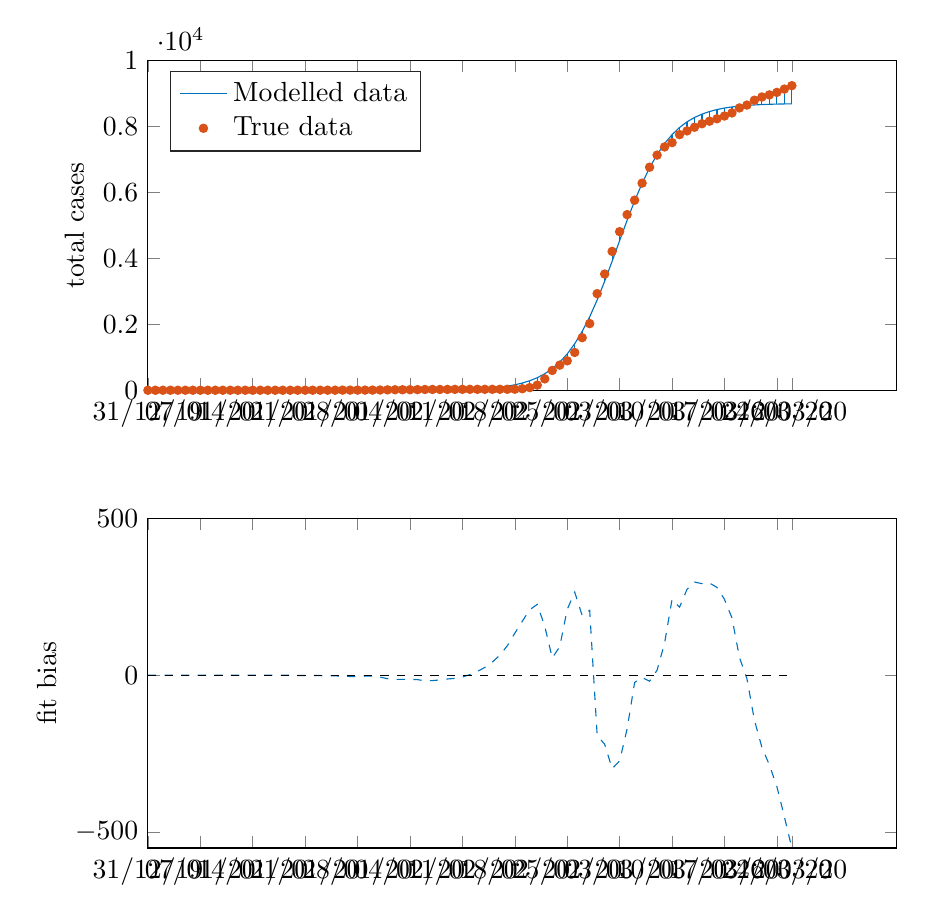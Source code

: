 % This file was created by matlab2tikz.
% Minimal pgfplots version: 1.3
%
\definecolor{mycolor1}{rgb}{0.0,0.447,0.741}%
\definecolor{mycolor2}{rgb}{0.85,0.325,0.098}%
%
\begin{tikzpicture}

\begin{axis}[%
width=9.509cm,
height=4.186cm,
at={(0cm,5.814cm)},
scale only axis,
xmin=0,
xmax=100,
xtick={0,7,14,21,28,35,42,49,56,63,70,77,84,86},
xticklabels={{31/12/19},{07/01/20},{14/01/20},{21/01/20},{28/01/20},{04/02/20},{11/02/20},{18/02/20},{25/02/20},{03/03/20},{10/03/20},{17/03/20},{24/03/20},{26/03/20}},
ymin=0,
ymax=10000,
ylabel={total cases},
legend style={at={(0.03,0.97)},anchor=north west,legend cell align=left,align=left,draw=white!15!black}
]
\addplot [color=mycolor1,solid]
  table[row sep=crcr]{%
0	0\\
1	0\\
2	0\\
3	0\\
4	0\\
5	0\\
6	0\\
7	0\\
8	0\\
9	0\\
10	0\\
11	0\\
12	0\\
13	0\\
14	0\\
15	0\\
16	0\\
17	0\\
18	0\\
19	0\\
20	0\\
21	0\\
22	0\\
23	0\\
24	0\\
25	0\\
26	0\\
27	0\\
28	0\\
29	1\\
30	1\\
31	1\\
32	1\\
33	2\\
34	2\\
35	3\\
36	4\\
37	5\\
38	7\\
39	9\\
40	13\\
41	17\\
42	22\\
43	30\\
44	40\\
45	53\\
46	70\\
47	93\\
48	124\\
49	165\\
50	218\\
51	289\\
52	381\\
53	501\\
54	656\\
55	853\\
56	1102\\
57	1411\\
58	1785\\
59	2229\\
60	2739\\
61	3306\\
62	3914\\
63	4539\\
64	5157\\
65	5743\\
66	6277\\
67	6748\\
68	7150\\
69	7484\\
70	7755\\
71	7972\\
72	8143\\
73	8276\\
74	8378\\
75	8456\\
76	8516\\
77	8562\\
78	8596\\
79	8622\\
80	8641\\
81	8656\\
82	8667\\
83	8675\\
84	8682\\
85	8686\\
86	8690\\
};
\addlegendentry{Modelled data};

\addplot[only marks,mark=*,mark options={},mark size=1.5pt,color=mycolor2] plot table[row sep=crcr,]{%
0	0\\
1	0\\
2	0\\
3	0\\
4	0\\
5	0\\
6	0\\
7	0\\
8	0\\
9	0\\
10	0\\
11	0\\
12	0\\
13	0\\
14	0\\
15	0\\
16	0\\
17	0\\
18	0\\
19	0\\
20	1\\
21	1\\
22	1\\
23	1\\
24	2\\
25	2\\
26	3\\
27	4\\
28	4\\
29	4\\
30	4\\
31	7\\
32	12\\
33	15\\
34	15\\
35	16\\
36	18\\
37	23\\
38	24\\
39	24\\
40	25\\
41	27\\
42	28\\
43	28\\
44	28\\
45	28\\
46	28\\
47	29\\
48	30\\
49	31\\
50	46\\
51	80\\
52	155\\
53	345\\
54	601\\
55	762\\
56	892\\
57	1146\\
58	1595\\
59	2022\\
60	2931\\
61	3526\\
62	4212\\
63	4812\\
64	5328\\
65	5766\\
66	6284\\
67	6767\\
68	7134\\
69	7382\\
70	7513\\
71	7755\\
72	7869\\
73	7979\\
74	8086\\
75	8162\\
76	8236\\
77	8320\\
78	8413\\
79	8565\\
80	8652\\
81	8799\\
82	8897\\
83	8961\\
84	9037\\
85	9137\\
86	9241\\
};
\addlegendentry{True data};

\addplot [color=mycolor1,solid,forget plot]
  table[row sep=crcr]{%
0	0\\
0	0\\
};
\addplot [color=mycolor1,solid,forget plot]
  table[row sep=crcr]{%
1	0\\
1	0\\
};
\addplot [color=mycolor1,solid,forget plot]
  table[row sep=crcr]{%
2	0\\
2	0\\
};
\addplot [color=mycolor1,solid,forget plot]
  table[row sep=crcr]{%
3	0\\
3	0\\
};
\addplot [color=mycolor1,solid,forget plot]
  table[row sep=crcr]{%
4	0\\
4	0\\
};
\addplot [color=mycolor1,solid,forget plot]
  table[row sep=crcr]{%
5	0\\
5	0\\
};
\addplot [color=mycolor1,solid,forget plot]
  table[row sep=crcr]{%
6	0\\
6	0\\
};
\addplot [color=mycolor1,solid,forget plot]
  table[row sep=crcr]{%
7	0\\
7	0\\
};
\addplot [color=mycolor1,solid,forget plot]
  table[row sep=crcr]{%
8	0\\
8	0\\
};
\addplot [color=mycolor1,solid,forget plot]
  table[row sep=crcr]{%
9	0\\
9	0\\
};
\addplot [color=mycolor1,solid,forget plot]
  table[row sep=crcr]{%
10	0\\
10	0\\
};
\addplot [color=mycolor1,solid,forget plot]
  table[row sep=crcr]{%
11	0\\
11	0\\
};
\addplot [color=mycolor1,solid,forget plot]
  table[row sep=crcr]{%
12	0\\
12	0\\
};
\addplot [color=mycolor1,solid,forget plot]
  table[row sep=crcr]{%
13	0\\
13	0\\
};
\addplot [color=mycolor1,solid,forget plot]
  table[row sep=crcr]{%
14	0\\
14	0\\
};
\addplot [color=mycolor1,solid,forget plot]
  table[row sep=crcr]{%
15	0\\
15	0\\
};
\addplot [color=mycolor1,solid,forget plot]
  table[row sep=crcr]{%
16	0\\
16	0\\
};
\addplot [color=mycolor1,solid,forget plot]
  table[row sep=crcr]{%
17	0\\
17	0\\
};
\addplot [color=mycolor1,solid,forget plot]
  table[row sep=crcr]{%
18	0\\
18	0\\
};
\addplot [color=mycolor1,solid,forget plot]
  table[row sep=crcr]{%
19	0\\
19	0\\
};
\addplot [color=mycolor1,solid,forget plot]
  table[row sep=crcr]{%
20	1\\
20	0\\
};
\addplot [color=mycolor1,solid,forget plot]
  table[row sep=crcr]{%
21	1\\
21	0\\
};
\addplot [color=mycolor1,solid,forget plot]
  table[row sep=crcr]{%
22	1\\
22	0\\
};
\addplot [color=mycolor1,solid,forget plot]
  table[row sep=crcr]{%
23	1\\
23	0\\
};
\addplot [color=mycolor1,solid,forget plot]
  table[row sep=crcr]{%
24	2\\
24	0\\
};
\addplot [color=mycolor1,solid,forget plot]
  table[row sep=crcr]{%
25	2\\
25	0\\
};
\addplot [color=mycolor1,solid,forget plot]
  table[row sep=crcr]{%
26	3\\
26	0\\
};
\addplot [color=mycolor1,solid,forget plot]
  table[row sep=crcr]{%
27	4\\
27	0\\
};
\addplot [color=mycolor1,solid,forget plot]
  table[row sep=crcr]{%
28	4\\
28	0\\
};
\addplot [color=mycolor1,solid,forget plot]
  table[row sep=crcr]{%
29	4\\
29	1\\
};
\addplot [color=mycolor1,solid,forget plot]
  table[row sep=crcr]{%
30	4\\
30	1\\
};
\addplot [color=mycolor1,solid,forget plot]
  table[row sep=crcr]{%
31	7\\
31	1\\
};
\addplot [color=mycolor1,solid,forget plot]
  table[row sep=crcr]{%
32	12\\
32	1\\
};
\addplot [color=mycolor1,solid,forget plot]
  table[row sep=crcr]{%
33	15\\
33	2\\
};
\addplot [color=mycolor1,solid,forget plot]
  table[row sep=crcr]{%
34	15\\
34	2\\
};
\addplot [color=mycolor1,solid,forget plot]
  table[row sep=crcr]{%
35	16\\
35	3\\
};
\addplot [color=mycolor1,solid,forget plot]
  table[row sep=crcr]{%
36	18\\
36	4\\
};
\addplot [color=mycolor1,solid,forget plot]
  table[row sep=crcr]{%
37	23\\
37	5\\
};
\addplot [color=mycolor1,solid,forget plot]
  table[row sep=crcr]{%
38	24\\
38	7\\
};
\addplot [color=mycolor1,solid,forget plot]
  table[row sep=crcr]{%
39	24\\
39	9\\
};
\addplot [color=mycolor1,solid,forget plot]
  table[row sep=crcr]{%
40	25\\
40	13\\
};
\addplot [color=mycolor1,solid,forget plot]
  table[row sep=crcr]{%
41	27\\
41	17\\
};
\addplot [color=mycolor1,solid,forget plot]
  table[row sep=crcr]{%
42	28\\
42	22\\
};
\addplot [color=mycolor1,solid,forget plot]
  table[row sep=crcr]{%
43	28\\
43	30\\
};
\addplot [color=mycolor1,solid,forget plot]
  table[row sep=crcr]{%
44	28\\
44	40\\
};
\addplot [color=mycolor1,solid,forget plot]
  table[row sep=crcr]{%
45	28\\
45	53\\
};
\addplot [color=mycolor1,solid,forget plot]
  table[row sep=crcr]{%
46	28\\
46	70\\
};
\addplot [color=mycolor1,solid,forget plot]
  table[row sep=crcr]{%
47	29\\
47	93\\
};
\addplot [color=mycolor1,solid,forget plot]
  table[row sep=crcr]{%
48	30\\
48	124\\
};
\addplot [color=mycolor1,solid,forget plot]
  table[row sep=crcr]{%
49	31\\
49	165\\
};
\addplot [color=mycolor1,solid,forget plot]
  table[row sep=crcr]{%
50	46\\
50	218\\
};
\addplot [color=mycolor1,solid,forget plot]
  table[row sep=crcr]{%
51	80\\
51	289\\
};
\addplot [color=mycolor1,solid,forget plot]
  table[row sep=crcr]{%
52	155\\
52	381\\
};
\addplot [color=mycolor1,solid,forget plot]
  table[row sep=crcr]{%
53	345\\
53	501\\
};
\addplot [color=mycolor1,solid,forget plot]
  table[row sep=crcr]{%
54	601\\
54	656\\
};
\addplot [color=mycolor1,solid,forget plot]
  table[row sep=crcr]{%
55	762\\
55	853\\
};
\addplot [color=mycolor1,solid,forget plot]
  table[row sep=crcr]{%
56	892\\
56	1102\\
};
\addplot [color=mycolor1,solid,forget plot]
  table[row sep=crcr]{%
57	1146\\
57	1411\\
};
\addplot [color=mycolor1,solid,forget plot]
  table[row sep=crcr]{%
58	1595\\
58	1785\\
};
\addplot [color=mycolor1,solid,forget plot]
  table[row sep=crcr]{%
59	2022\\
59	2229\\
};
\addplot [color=mycolor1,solid,forget plot]
  table[row sep=crcr]{%
60	2931\\
60	2739\\
};
\addplot [color=mycolor1,solid,forget plot]
  table[row sep=crcr]{%
61	3526\\
61	3306\\
};
\addplot [color=mycolor1,solid,forget plot]
  table[row sep=crcr]{%
62	4212\\
62	3914\\
};
\addplot [color=mycolor1,solid,forget plot]
  table[row sep=crcr]{%
63	4812\\
63	4539\\
};
\addplot [color=mycolor1,solid,forget plot]
  table[row sep=crcr]{%
64	5328\\
64	5157\\
};
\addplot [color=mycolor1,solid,forget plot]
  table[row sep=crcr]{%
65	5766\\
65	5743\\
};
\addplot [color=mycolor1,solid,forget plot]
  table[row sep=crcr]{%
66	6284\\
66	6277\\
};
\addplot [color=mycolor1,solid,forget plot]
  table[row sep=crcr]{%
67	6767\\
67	6748\\
};
\addplot [color=mycolor1,solid,forget plot]
  table[row sep=crcr]{%
68	7134\\
68	7150\\
};
\addplot [color=mycolor1,solid,forget plot]
  table[row sep=crcr]{%
69	7382\\
69	7484\\
};
\addplot [color=mycolor1,solid,forget plot]
  table[row sep=crcr]{%
70	7513\\
70	7755\\
};
\addplot [color=mycolor1,solid,forget plot]
  table[row sep=crcr]{%
71	7755\\
71	7972\\
};
\addplot [color=mycolor1,solid,forget plot]
  table[row sep=crcr]{%
72	7869\\
72	8143\\
};
\addplot [color=mycolor1,solid,forget plot]
  table[row sep=crcr]{%
73	7979\\
73	8276\\
};
\addplot [color=mycolor1,solid,forget plot]
  table[row sep=crcr]{%
74	8086\\
74	8378\\
};
\addplot [color=mycolor1,solid,forget plot]
  table[row sep=crcr]{%
75	8162\\
75	8456\\
};
\addplot [color=mycolor1,solid,forget plot]
  table[row sep=crcr]{%
76	8236\\
76	8516\\
};
\addplot [color=mycolor1,solid,forget plot]
  table[row sep=crcr]{%
77	8320\\
77	8562\\
};
\addplot [color=mycolor1,solid,forget plot]
  table[row sep=crcr]{%
78	8413\\
78	8596\\
};
\addplot [color=mycolor1,solid,forget plot]
  table[row sep=crcr]{%
79	8565\\
79	8622\\
};
\addplot [color=mycolor1,solid,forget plot]
  table[row sep=crcr]{%
80	8652\\
80	8641\\
};
\addplot [color=mycolor1,solid,forget plot]
  table[row sep=crcr]{%
81	8799\\
81	8656\\
};
\addplot [color=mycolor1,solid,forget plot]
  table[row sep=crcr]{%
82	8897\\
82	8667\\
};
\addplot [color=mycolor1,solid,forget plot]
  table[row sep=crcr]{%
83	8961\\
83	8675\\
};
\addplot [color=mycolor1,solid,forget plot]
  table[row sep=crcr]{%
84	9037\\
84	8682\\
};
\addplot [color=mycolor1,solid,forget plot]
  table[row sep=crcr]{%
85	9137\\
85	8686\\
};
\addplot [color=mycolor1,solid,forget plot]
  table[row sep=crcr]{%
86	9241\\
86	8690\\
};
\end{axis}

\begin{axis}[%
width=9.509cm,
height=4.186cm,
at={(0cm,0cm)},
scale only axis,
xmin=0,
xmax=100,
xtick={0,7,14,21,28,35,42,49,56,63,70,77,84,86},
xticklabels={{31/12/19},{07/01/20},{14/01/20},{21/01/20},{28/01/20},{04/02/20},{11/02/20},{18/02/20},{25/02/20},{03/03/20},{10/03/20},{17/03/20},{24/03/20},{26/03/20}},
ymin=-551,
ymax=500,
ylabel={fit bias},
legend style={legend cell align=left,align=left,draw=white!15!black}
]
\addplot [color=mycolor1,dashed,forget plot]
  table[row sep=crcr]{%
0	0\\
1	0\\
2	0\\
3	0\\
4	0\\
5	0\\
6	0\\
7	0\\
8	0\\
9	0\\
10	0\\
11	0\\
12	0\\
13	0\\
14	0\\
15	0\\
16	0\\
17	0\\
18	0\\
19	0\\
20	-1\\
21	-1\\
22	-1\\
23	-1\\
24	-2\\
25	-2\\
26	-3\\
27	-4\\
28	-4\\
29	-3\\
30	-3\\
31	-6\\
32	-11\\
33	-13\\
34	-13\\
35	-13\\
36	-14\\
37	-18\\
38	-17\\
39	-15\\
40	-12\\
41	-10\\
42	-6\\
43	2\\
44	12\\
45	25\\
46	42\\
47	64\\
48	94\\
49	134\\
50	172\\
51	209\\
52	226\\
53	156\\
54	55\\
55	91\\
56	210\\
57	265\\
58	190\\
59	207\\
60	-192\\
61	-220\\
62	-298\\
63	-273\\
64	-171\\
65	-23\\
66	-7\\
67	-19\\
68	16\\
69	102\\
70	242\\
71	217\\
72	274\\
73	297\\
74	292\\
75	294\\
76	280\\
77	242\\
78	183\\
79	57\\
80	-11\\
81	-143\\
82	-230\\
83	-286\\
84	-355\\
85	-451\\
86	-551\\
};
\addplot [color=black,dashed,forget plot]
  table[row sep=crcr]{%
0	0\\
86	0\\
};
\end{axis}
\end{tikzpicture}%